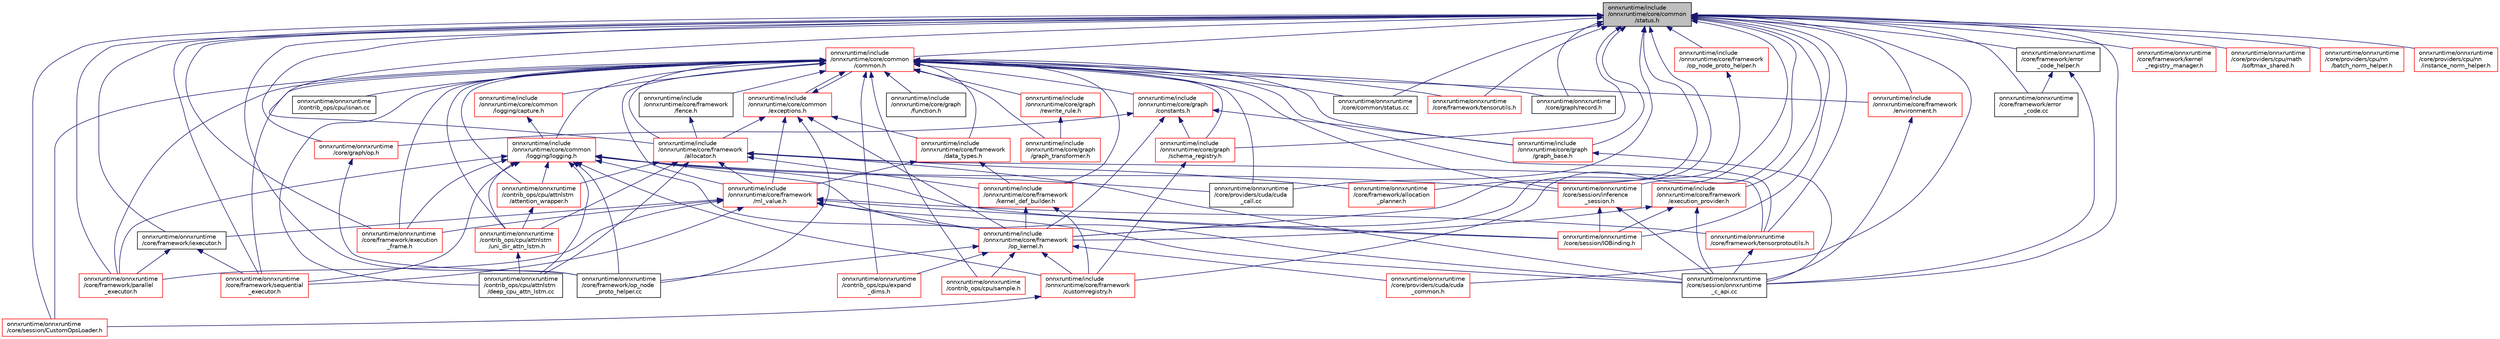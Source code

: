 digraph "onnxruntime/include/onnxruntime/core/common/status.h"
{
  edge [fontname="Helvetica",fontsize="10",labelfontname="Helvetica",labelfontsize="10"];
  node [fontname="Helvetica",fontsize="10",shape=record];
  Node5 [label="onnxruntime/include\l/onnxruntime/core/common\l/status.h",height=0.2,width=0.4,color="black", fillcolor="grey75", style="filled", fontcolor="black"];
  Node5 -> Node6 [dir="back",color="midnightblue",fontsize="10",style="solid"];
  Node6 [label="onnxruntime/include\l/onnxruntime/core/common\l/common.h",height=0.2,width=0.4,color="red", fillcolor="white", style="filled",URL="$include_2onnxruntime_2core_2common_2common_8h.html"];
  Node6 -> Node7 [dir="back",color="midnightblue",fontsize="10",style="solid"];
  Node7 [label="onnxruntime/include\l/onnxruntime/core/common\l/exceptions.h",height=0.2,width=0.4,color="red", fillcolor="white", style="filled",URL="$exceptions_8h.html"];
  Node7 -> Node6 [dir="back",color="midnightblue",fontsize="10",style="solid"];
  Node7 -> Node8 [dir="back",color="midnightblue",fontsize="10",style="solid"];
  Node8 [label="onnxruntime/include\l/onnxruntime/core/framework\l/allocator.h",height=0.2,width=0.4,color="red", fillcolor="white", style="filled",URL="$framework_2allocator_8h.html"];
  Node8 -> Node9 [dir="back",color="midnightblue",fontsize="10",style="solid"];
  Node9 [label="onnxruntime/include\l/onnxruntime/core/framework\l/kernel_def_builder.h",height=0.2,width=0.4,color="red", fillcolor="white", style="filled",URL="$kernel__def__builder_8h.html"];
  Node9 -> Node10 [dir="back",color="midnightblue",fontsize="10",style="solid"];
  Node10 [label="onnxruntime/include\l/onnxruntime/core/framework\l/customregistry.h",height=0.2,width=0.4,color="red", fillcolor="white", style="filled",URL="$customregistry_8h.html"];
  Node10 -> Node13 [dir="back",color="midnightblue",fontsize="10",style="solid"];
  Node13 [label="onnxruntime/onnxruntime\l/core/session/CustomOpsLoader.h",height=0.2,width=0.4,color="red", fillcolor="white", style="filled",URL="$CustomOpsLoader_8h.html"];
  Node9 -> Node16 [dir="back",color="midnightblue",fontsize="10",style="solid"];
  Node16 [label="onnxruntime/include\l/onnxruntime/core/framework\l/op_kernel.h",height=0.2,width=0.4,color="red", fillcolor="white", style="filled",URL="$op__kernel_8h.html"];
  Node16 -> Node10 [dir="back",color="midnightblue",fontsize="10",style="solid"];
  Node16 -> Node30 [dir="back",color="midnightblue",fontsize="10",style="solid"];
  Node30 [label="onnxruntime/onnxruntime\l/contrib_ops/cpu/expand\l_dims.h",height=0.2,width=0.4,color="red", fillcolor="white", style="filled",URL="$expand__dims_8h.html"];
  Node16 -> Node32 [dir="back",color="midnightblue",fontsize="10",style="solid"];
  Node32 [label="onnxruntime/onnxruntime\l/contrib_ops/cpu/sample.h",height=0.2,width=0.4,color="red", fillcolor="white", style="filled",URL="$sample_8h.html"];
  Node16 -> Node53 [dir="back",color="midnightblue",fontsize="10",style="solid"];
  Node53 [label="onnxruntime/onnxruntime\l/core/framework/op_node\l_proto_helper.cc",height=0.2,width=0.4,color="black", fillcolor="white", style="filled",URL="$op__node__proto__helper_8cc.html"];
  Node16 -> Node225 [dir="back",color="midnightblue",fontsize="10",style="solid"];
  Node225 [label="onnxruntime/onnxruntime\l/core/providers/cuda/cuda\l_common.h",height=0.2,width=0.4,color="red", fillcolor="white", style="filled",URL="$cuda__common_8h.html"];
  Node8 -> Node276 [dir="back",color="midnightblue",fontsize="10",style="solid"];
  Node276 [label="onnxruntime/include\l/onnxruntime/core/framework\l/ml_value.h",height=0.2,width=0.4,color="red", fillcolor="white", style="filled",URL="$ml__value_8h.html"];
  Node276 -> Node16 [dir="back",color="midnightblue",fontsize="10",style="solid"];
  Node276 -> Node277 [dir="back",color="midnightblue",fontsize="10",style="solid"];
  Node277 [label="onnxruntime/onnxruntime\l/core/framework/execution\l_frame.h",height=0.2,width=0.4,color="red", fillcolor="white", style="filled",URL="$execution__frame_8h.html"];
  Node276 -> Node278 [dir="back",color="midnightblue",fontsize="10",style="solid"];
  Node278 [label="onnxruntime/onnxruntime\l/core/framework/iexecutor.h",height=0.2,width=0.4,color="black", fillcolor="white", style="filled",URL="$iexecutor_8h.html"];
  Node278 -> Node279 [dir="back",color="midnightblue",fontsize="10",style="solid"];
  Node279 [label="onnxruntime/onnxruntime\l/core/framework/parallel\l_executor.h",height=0.2,width=0.4,color="red", fillcolor="white", style="filled",URL="$parallel__executor_8h.html"];
  Node278 -> Node280 [dir="back",color="midnightblue",fontsize="10",style="solid"];
  Node280 [label="onnxruntime/onnxruntime\l/core/framework/sequential\l_executor.h",height=0.2,width=0.4,color="red", fillcolor="white", style="filled",URL="$sequential__executor_8h.html"];
  Node276 -> Node279 [dir="back",color="midnightblue",fontsize="10",style="solid"];
  Node276 -> Node280 [dir="back",color="midnightblue",fontsize="10",style="solid"];
  Node276 -> Node284 [dir="back",color="midnightblue",fontsize="10",style="solid"];
  Node284 [label="onnxruntime/onnxruntime\l/core/framework/tensorprotoutils.h",height=0.2,width=0.4,color="red", fillcolor="white", style="filled",URL="$tensorprotoutils_8h.html"];
  Node284 -> Node285 [dir="back",color="midnightblue",fontsize="10",style="solid"];
  Node285 [label="onnxruntime/onnxruntime\l/core/session/onnxruntime\l_c_api.cc",height=0.2,width=0.4,color="black", fillcolor="white", style="filled",URL="$onnxruntime__c__api_8cc.html"];
  Node276 -> Node286 [dir="back",color="midnightblue",fontsize="10",style="solid"];
  Node286 [label="onnxruntime/onnxruntime\l/core/session/IOBinding.h",height=0.2,width=0.4,color="red", fillcolor="white", style="filled",URL="$IOBinding_8h.html"];
  Node276 -> Node285 [dir="back",color="midnightblue",fontsize="10",style="solid"];
  Node8 -> Node313 [dir="back",color="midnightblue",fontsize="10",style="solid"];
  Node313 [label="onnxruntime/onnxruntime\l/contrib_ops/cpu/attnlstm\l/attention_wrapper.h",height=0.2,width=0.4,color="red", fillcolor="white", style="filled",URL="$attention__wrapper_8h.html"];
  Node313 -> Node311 [dir="back",color="midnightblue",fontsize="10",style="solid"];
  Node311 [label="onnxruntime/onnxruntime\l/contrib_ops/cpu/attnlstm\l/uni_dir_attn_lstm.h",height=0.2,width=0.4,color="red", fillcolor="white", style="filled",URL="$uni__dir__attn__lstm_8h.html"];
  Node311 -> Node29 [dir="back",color="midnightblue",fontsize="10",style="solid"];
  Node29 [label="onnxruntime/onnxruntime\l/contrib_ops/cpu/attnlstm\l/deep_cpu_attn_lstm.cc",height=0.2,width=0.4,color="black", fillcolor="white", style="filled",URL="$deep__cpu__attn__lstm_8cc.html"];
  Node8 -> Node311 [dir="back",color="midnightblue",fontsize="10",style="solid"];
  Node8 -> Node29 [dir="back",color="midnightblue",fontsize="10",style="solid"];
  Node8 -> Node314 [dir="back",color="midnightblue",fontsize="10",style="solid"];
  Node314 [label="onnxruntime/onnxruntime\l/core/framework/allocation\l_planner.h",height=0.2,width=0.4,color="red", fillcolor="white", style="filled",URL="$allocation__planner_8h.html"];
  Node8 -> Node284 [dir="back",color="midnightblue",fontsize="10",style="solid"];
  Node8 -> Node285 [dir="back",color="midnightblue",fontsize="10",style="solid"];
  Node7 -> Node331 [dir="back",color="midnightblue",fontsize="10",style="solid"];
  Node331 [label="onnxruntime/include\l/onnxruntime/core/framework\l/data_types.h",height=0.2,width=0.4,color="red", fillcolor="white", style="filled",URL="$data__types_8h.html"];
  Node331 -> Node9 [dir="back",color="midnightblue",fontsize="10",style="solid"];
  Node331 -> Node276 [dir="back",color="midnightblue",fontsize="10",style="solid"];
  Node7 -> Node276 [dir="back",color="midnightblue",fontsize="10",style="solid"];
  Node7 -> Node16 [dir="back",color="midnightblue",fontsize="10",style="solid"];
  Node7 -> Node53 [dir="back",color="midnightblue",fontsize="10",style="solid"];
  Node6 -> Node341 [dir="back",color="midnightblue",fontsize="10",style="solid"];
  Node341 [label="onnxruntime/include\l/onnxruntime/core/common\l/logging/capture.h",height=0.2,width=0.4,color="red", fillcolor="white", style="filled",URL="$capture_8h.html"];
  Node341 -> Node342 [dir="back",color="midnightblue",fontsize="10",style="solid"];
  Node342 [label="onnxruntime/include\l/onnxruntime/core/common\l/logging/logging.h",height=0.2,width=0.4,color="red", fillcolor="white", style="filled",URL="$logging_8h.html"];
  Node342 -> Node10 [dir="back",color="midnightblue",fontsize="10",style="solid"];
  Node342 -> Node16 [dir="back",color="midnightblue",fontsize="10",style="solid"];
  Node342 -> Node313 [dir="back",color="midnightblue",fontsize="10",style="solid"];
  Node342 -> Node311 [dir="back",color="midnightblue",fontsize="10",style="solid"];
  Node342 -> Node29 [dir="back",color="midnightblue",fontsize="10",style="solid"];
  Node342 -> Node277 [dir="back",color="midnightblue",fontsize="10",style="solid"];
  Node342 -> Node53 [dir="back",color="midnightblue",fontsize="10",style="solid"];
  Node342 -> Node279 [dir="back",color="midnightblue",fontsize="10",style="solid"];
  Node342 -> Node280 [dir="back",color="midnightblue",fontsize="10",style="solid"];
  Node342 -> Node358 [dir="back",color="midnightblue",fontsize="10",style="solid"];
  Node358 [label="onnxruntime/onnxruntime\l/core/providers/cuda/cuda\l_call.cc",height=0.2,width=0.4,color="black", fillcolor="white", style="filled",URL="$cuda__call_8cc.html"];
  Node342 -> Node359 [dir="back",color="midnightblue",fontsize="10",style="solid"];
  Node359 [label="onnxruntime/onnxruntime\l/core/session/inference\l_session.h",height=0.2,width=0.4,color="red", fillcolor="white", style="filled",URL="$inference__session_8h.html"];
  Node359 -> Node286 [dir="back",color="midnightblue",fontsize="10",style="solid"];
  Node359 -> Node285 [dir="back",color="midnightblue",fontsize="10",style="solid"];
  Node342 -> Node286 [dir="back",color="midnightblue",fontsize="10",style="solid"];
  Node342 -> Node285 [dir="back",color="midnightblue",fontsize="10",style="solid"];
  Node6 -> Node342 [dir="back",color="midnightblue",fontsize="10",style="solid"];
  Node6 -> Node8 [dir="back",color="midnightblue",fontsize="10",style="solid"];
  Node6 -> Node331 [dir="back",color="midnightblue",fontsize="10",style="solid"];
  Node6 -> Node362 [dir="back",color="midnightblue",fontsize="10",style="solid"];
  Node362 [label="onnxruntime/include\l/onnxruntime/core/framework\l/environment.h",height=0.2,width=0.4,color="red", fillcolor="white", style="filled",URL="$environment_8h.html"];
  Node362 -> Node285 [dir="back",color="midnightblue",fontsize="10",style="solid"];
  Node6 -> Node363 [dir="back",color="midnightblue",fontsize="10",style="solid"];
  Node363 [label="onnxruntime/include\l/onnxruntime/core/framework\l/fence.h",height=0.2,width=0.4,color="black", fillcolor="white", style="filled",URL="$fence_8h.html"];
  Node363 -> Node8 [dir="back",color="midnightblue",fontsize="10",style="solid"];
  Node6 -> Node9 [dir="back",color="midnightblue",fontsize="10",style="solid"];
  Node6 -> Node276 [dir="back",color="midnightblue",fontsize="10",style="solid"];
  Node6 -> Node364 [dir="back",color="midnightblue",fontsize="10",style="solid"];
  Node364 [label="onnxruntime/include\l/onnxruntime/core/graph\l/constants.h",height=0.2,width=0.4,color="red", fillcolor="white", style="filled",URL="$constants_8h.html"];
  Node364 -> Node16 [dir="back",color="midnightblue",fontsize="10",style="solid"];
  Node364 -> Node365 [dir="back",color="midnightblue",fontsize="10",style="solid"];
  Node365 [label="onnxruntime/include\l/onnxruntime/core/graph\l/graph_base.h",height=0.2,width=0.4,color="red", fillcolor="white", style="filled",URL="$graph__base_8h.html"];
  Node365 -> Node285 [dir="back",color="midnightblue",fontsize="10",style="solid"];
  Node364 -> Node388 [dir="back",color="midnightblue",fontsize="10",style="solid"];
  Node388 [label="onnxruntime/include\l/onnxruntime/core/graph\l/schema_registry.h",height=0.2,width=0.4,color="red", fillcolor="white", style="filled",URL="$schema__registry_8h.html"];
  Node388 -> Node10 [dir="back",color="midnightblue",fontsize="10",style="solid"];
  Node364 -> Node392 [dir="back",color="midnightblue",fontsize="10",style="solid"];
  Node392 [label="onnxruntime/onnxruntime\l/core/graph/op.h",height=0.2,width=0.4,color="red", fillcolor="white", style="filled",URL="$op_8h.html"];
  Node392 -> Node53 [dir="back",color="midnightblue",fontsize="10",style="solid"];
  Node6 -> Node393 [dir="back",color="midnightblue",fontsize="10",style="solid"];
  Node393 [label="onnxruntime/include\l/onnxruntime/core/graph\l/function.h",height=0.2,width=0.4,color="black", fillcolor="white", style="filled",URL="$include_2onnxruntime_2core_2graph_2function_8h.html"];
  Node6 -> Node365 [dir="back",color="midnightblue",fontsize="10",style="solid"];
  Node6 -> Node368 [dir="back",color="midnightblue",fontsize="10",style="solid"];
  Node368 [label="onnxruntime/include\l/onnxruntime/core/graph\l/graph_transformer.h",height=0.2,width=0.4,color="red", fillcolor="white", style="filled",URL="$graph__transformer_8h.html"];
  Node6 -> Node380 [dir="back",color="midnightblue",fontsize="10",style="solid"];
  Node380 [label="onnxruntime/include\l/onnxruntime/core/graph\l/rewrite_rule.h",height=0.2,width=0.4,color="red", fillcolor="white", style="filled",URL="$rewrite__rule_8h.html"];
  Node380 -> Node368 [dir="back",color="midnightblue",fontsize="10",style="solid"];
  Node6 -> Node388 [dir="back",color="midnightblue",fontsize="10",style="solid"];
  Node6 -> Node313 [dir="back",color="midnightblue",fontsize="10",style="solid"];
  Node6 -> Node311 [dir="back",color="midnightblue",fontsize="10",style="solid"];
  Node6 -> Node29 [dir="back",color="midnightblue",fontsize="10",style="solid"];
  Node6 -> Node30 [dir="back",color="midnightblue",fontsize="10",style="solid"];
  Node6 -> Node32 [dir="back",color="midnightblue",fontsize="10",style="solid"];
  Node6 -> Node35 [dir="back",color="midnightblue",fontsize="10",style="solid"];
  Node35 [label="onnxruntime/onnxruntime\l/contrib_ops/cpu/isnan.cc",height=0.2,width=0.4,color="black", fillcolor="white", style="filled",URL="$isnan_8cc.html"];
  Node6 -> Node394 [dir="back",color="midnightblue",fontsize="10",style="solid"];
  Node394 [label="onnxruntime/onnxruntime\l/core/common/status.cc",height=0.2,width=0.4,color="black", fillcolor="white", style="filled",URL="$status_8cc.html"];
  Node6 -> Node277 [dir="back",color="midnightblue",fontsize="10",style="solid"];
  Node6 -> Node279 [dir="back",color="midnightblue",fontsize="10",style="solid"];
  Node6 -> Node280 [dir="back",color="midnightblue",fontsize="10",style="solid"];
  Node6 -> Node284 [dir="back",color="midnightblue",fontsize="10",style="solid"];
  Node6 -> Node398 [dir="back",color="midnightblue",fontsize="10",style="solid"];
  Node398 [label="onnxruntime/onnxruntime\l/core/framework/tensorutils.h",height=0.2,width=0.4,color="red", fillcolor="white", style="filled",URL="$tensorutils_8h.html"];
  Node6 -> Node403 [dir="back",color="midnightblue",fontsize="10",style="solid"];
  Node403 [label="onnxruntime/onnxruntime\l/core/graph/record.h",height=0.2,width=0.4,color="black", fillcolor="white", style="filled",URL="$record_8h.html"];
  Node6 -> Node358 [dir="back",color="midnightblue",fontsize="10",style="solid"];
  Node6 -> Node13 [dir="back",color="midnightblue",fontsize="10",style="solid"];
  Node6 -> Node359 [dir="back",color="midnightblue",fontsize="10",style="solid"];
  Node5 -> Node8 [dir="back",color="midnightblue",fontsize="10",style="solid"];
  Node5 -> Node10 [dir="back",color="midnightblue",fontsize="10",style="solid"];
  Node5 -> Node362 [dir="back",color="midnightblue",fontsize="10",style="solid"];
  Node5 -> Node288 [dir="back",color="midnightblue",fontsize="10",style="solid"];
  Node288 [label="onnxruntime/include\l/onnxruntime/core/framework\l/execution_provider.h",height=0.2,width=0.4,color="red", fillcolor="white", style="filled",URL="$execution__provider_8h.html"];
  Node288 -> Node16 [dir="back",color="midnightblue",fontsize="10",style="solid"];
  Node288 -> Node286 [dir="back",color="midnightblue",fontsize="10",style="solid"];
  Node288 -> Node285 [dir="back",color="midnightblue",fontsize="10",style="solid"];
  Node5 -> Node16 [dir="back",color="midnightblue",fontsize="10",style="solid"];
  Node5 -> Node367 [dir="back",color="midnightblue",fontsize="10",style="solid"];
  Node367 [label="onnxruntime/include\l/onnxruntime/core/framework\l/op_node_proto_helper.h",height=0.2,width=0.4,color="red", fillcolor="white", style="filled",URL="$op__node__proto__helper_8h.html"];
  Node367 -> Node16 [dir="back",color="midnightblue",fontsize="10",style="solid"];
  Node5 -> Node365 [dir="back",color="midnightblue",fontsize="10",style="solid"];
  Node5 -> Node388 [dir="back",color="midnightblue",fontsize="10",style="solid"];
  Node5 -> Node394 [dir="back",color="midnightblue",fontsize="10",style="solid"];
  Node5 -> Node314 [dir="back",color="midnightblue",fontsize="10",style="solid"];
  Node5 -> Node413 [dir="back",color="midnightblue",fontsize="10",style="solid"];
  Node413 [label="onnxruntime/onnxruntime\l/core/framework/error\l_code.cc",height=0.2,width=0.4,color="black", fillcolor="white", style="filled",URL="$error__code_8cc.html"];
  Node5 -> Node414 [dir="back",color="midnightblue",fontsize="10",style="solid"];
  Node414 [label="onnxruntime/onnxruntime\l/core/framework/error\l_code_helper.h",height=0.2,width=0.4,color="black", fillcolor="white", style="filled",URL="$error__code__helper_8h.html"];
  Node414 -> Node413 [dir="back",color="midnightblue",fontsize="10",style="solid"];
  Node414 -> Node285 [dir="back",color="midnightblue",fontsize="10",style="solid"];
  Node5 -> Node277 [dir="back",color="midnightblue",fontsize="10",style="solid"];
  Node5 -> Node278 [dir="back",color="midnightblue",fontsize="10",style="solid"];
  Node5 -> Node383 [dir="back",color="midnightblue",fontsize="10",style="solid"];
  Node383 [label="onnxruntime/onnxruntime\l/core/framework/kernel\l_registry_manager.h",height=0.2,width=0.4,color="red", fillcolor="white", style="filled",URL="$kernel__registry__manager_8h.html"];
  Node5 -> Node53 [dir="back",color="midnightblue",fontsize="10",style="solid"];
  Node5 -> Node279 [dir="back",color="midnightblue",fontsize="10",style="solid"];
  Node5 -> Node280 [dir="back",color="midnightblue",fontsize="10",style="solid"];
  Node5 -> Node284 [dir="back",color="midnightblue",fontsize="10",style="solid"];
  Node5 -> Node398 [dir="back",color="midnightblue",fontsize="10",style="solid"];
  Node5 -> Node392 [dir="back",color="midnightblue",fontsize="10",style="solid"];
  Node5 -> Node403 [dir="back",color="midnightblue",fontsize="10",style="solid"];
  Node5 -> Node415 [dir="back",color="midnightblue",fontsize="10",style="solid"];
  Node415 [label="onnxruntime/onnxruntime\l/core/providers/cpu/math\l/softmax_shared.h",height=0.2,width=0.4,color="red", fillcolor="white", style="filled",URL="$softmax__shared_8h.html"];
  Node5 -> Node302 [dir="back",color="midnightblue",fontsize="10",style="solid"];
  Node302 [label="onnxruntime/onnxruntime\l/core/providers/cpu/nn\l/batch_norm_helper.h",height=0.2,width=0.4,color="red", fillcolor="white", style="filled",URL="$batch__norm__helper_8h.html"];
  Node5 -> Node303 [dir="back",color="midnightblue",fontsize="10",style="solid"];
  Node303 [label="onnxruntime/onnxruntime\l/core/providers/cpu/nn\l/instance_norm_helper.h",height=0.2,width=0.4,color="red", fillcolor="white", style="filled",URL="$instance__norm__helper_8h.html"];
  Node5 -> Node225 [dir="back",color="midnightblue",fontsize="10",style="solid"];
  Node5 -> Node358 [dir="back",color="midnightblue",fontsize="10",style="solid"];
  Node5 -> Node13 [dir="back",color="midnightblue",fontsize="10",style="solid"];
  Node5 -> Node359 [dir="back",color="midnightblue",fontsize="10",style="solid"];
  Node5 -> Node286 [dir="back",color="midnightblue",fontsize="10",style="solid"];
  Node5 -> Node285 [dir="back",color="midnightblue",fontsize="10",style="solid"];
}
